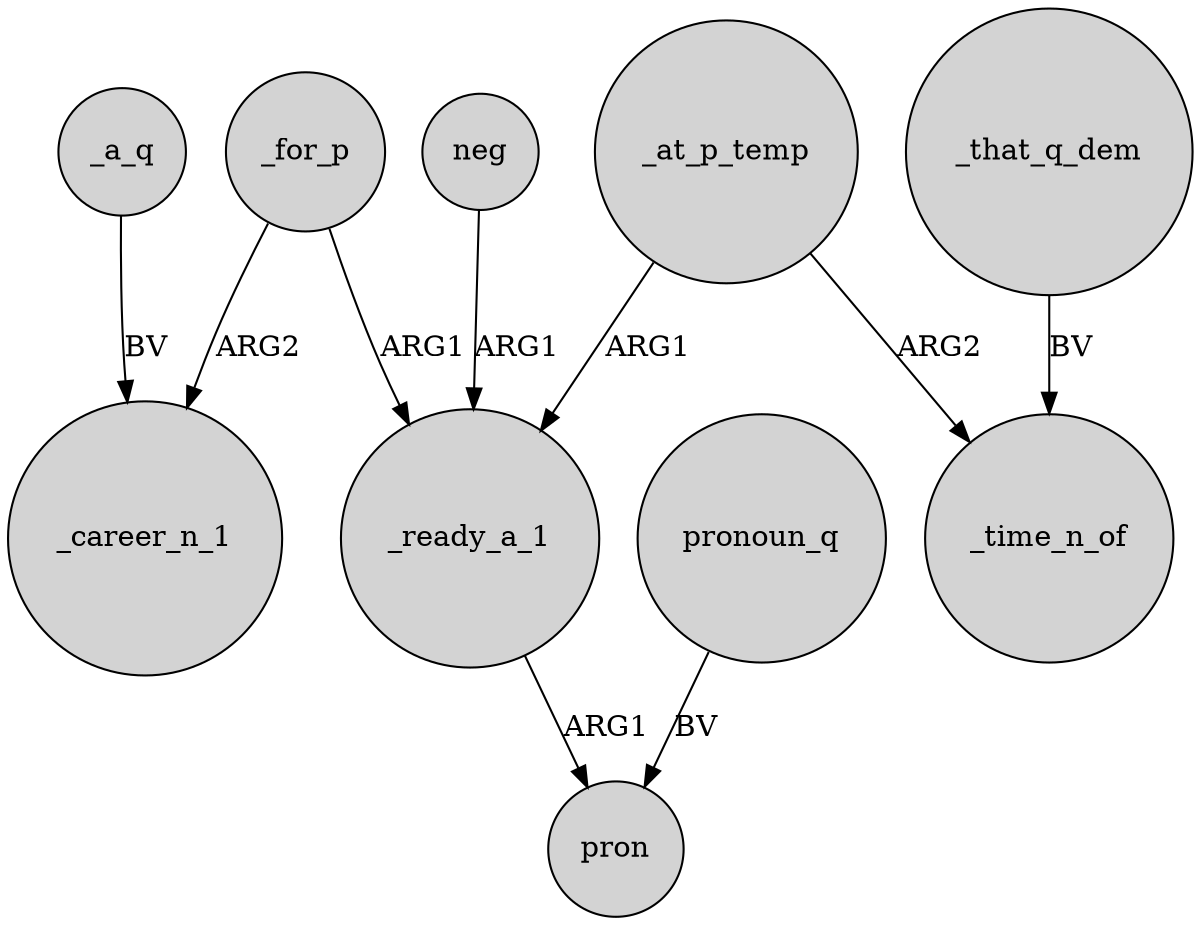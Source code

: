 digraph {
	node [shape=circle style=filled]
	_a_q -> _career_n_1 [label=BV]
	_at_p_temp -> _time_n_of [label=ARG2]
	_for_p -> _career_n_1 [label=ARG2]
	_that_q_dem -> _time_n_of [label=BV]
	_for_p -> _ready_a_1 [label=ARG1]
	neg -> _ready_a_1 [label=ARG1]
	_at_p_temp -> _ready_a_1 [label=ARG1]
	_ready_a_1 -> pron [label=ARG1]
	pronoun_q -> pron [label=BV]
}
